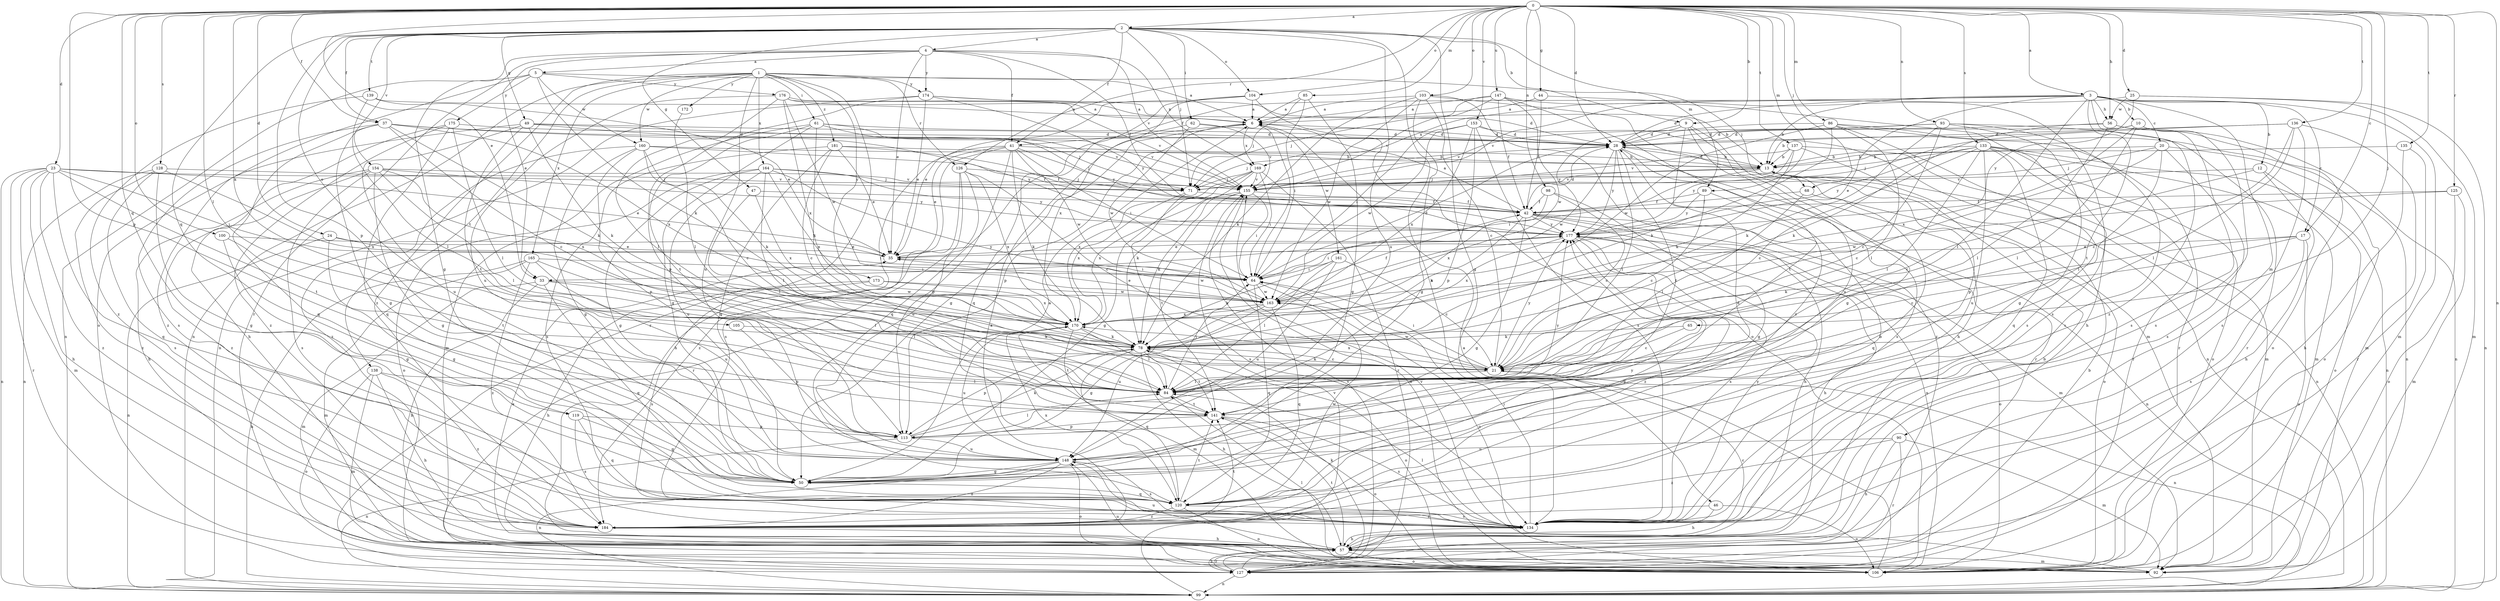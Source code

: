 strict digraph  {
0;
1;
2;
3;
4;
5;
6;
9;
10;
12;
13;
17;
20;
21;
23;
24;
25;
28;
33;
35;
37;
41;
42;
44;
46;
47;
49;
50;
56;
57;
61;
62;
64;
65;
68;
71;
78;
84;
85;
86;
89;
90;
92;
93;
98;
99;
100;
103;
104;
105;
106;
113;
119;
120;
125;
126;
127;
128;
133;
134;
135;
136;
137;
138;
139;
141;
147;
148;
153;
154;
155;
160;
161;
163;
164;
165;
169;
170;
172;
173;
174;
175;
176;
177;
181;
184;
0 -> 2  [label=a];
0 -> 3  [label=a];
0 -> 9  [label=b];
0 -> 17  [label=c];
0 -> 23  [label=d];
0 -> 24  [label=d];
0 -> 25  [label=d];
0 -> 28  [label=d];
0 -> 33  [label=e];
0 -> 37  [label=f];
0 -> 44  [label=g];
0 -> 56  [label=h];
0 -> 65  [label=j];
0 -> 68  [label=j];
0 -> 78  [label=k];
0 -> 84  [label=l];
0 -> 85  [label=m];
0 -> 86  [label=m];
0 -> 89  [label=m];
0 -> 93  [label=n];
0 -> 98  [label=n];
0 -> 99  [label=n];
0 -> 100  [label=o];
0 -> 103  [label=o];
0 -> 104  [label=o];
0 -> 113  [label=p];
0 -> 119  [label=q];
0 -> 125  [label=r];
0 -> 126  [label=r];
0 -> 128  [label=s];
0 -> 133  [label=s];
0 -> 135  [label=t];
0 -> 136  [label=t];
0 -> 137  [label=t];
0 -> 147  [label=u];
0 -> 153  [label=v];
1 -> 61  [label=i];
1 -> 68  [label=j];
1 -> 99  [label=n];
1 -> 126  [label=r];
1 -> 127  [label=r];
1 -> 138  [label=t];
1 -> 148  [label=u];
1 -> 160  [label=w];
1 -> 164  [label=x];
1 -> 165  [label=x];
1 -> 172  [label=y];
1 -> 173  [label=y];
1 -> 174  [label=y];
1 -> 181  [label=z];
1 -> 184  [label=z];
2 -> 4  [label=a];
2 -> 9  [label=b];
2 -> 37  [label=f];
2 -> 41  [label=f];
2 -> 46  [label=g];
2 -> 47  [label=g];
2 -> 49  [label=g];
2 -> 62  [label=i];
2 -> 71  [label=j];
2 -> 89  [label=m];
2 -> 104  [label=o];
2 -> 105  [label=o];
2 -> 113  [label=p];
2 -> 119  [label=q];
2 -> 134  [label=s];
2 -> 139  [label=t];
2 -> 148  [label=u];
2 -> 154  [label=v];
3 -> 10  [label=b];
3 -> 12  [label=b];
3 -> 13  [label=b];
3 -> 17  [label=c];
3 -> 20  [label=c];
3 -> 28  [label=d];
3 -> 33  [label=e];
3 -> 41  [label=f];
3 -> 56  [label=h];
3 -> 84  [label=l];
3 -> 90  [label=m];
3 -> 92  [label=m];
3 -> 141  [label=t];
3 -> 169  [label=x];
3 -> 184  [label=z];
4 -> 5  [label=a];
4 -> 33  [label=e];
4 -> 35  [label=e];
4 -> 41  [label=f];
4 -> 42  [label=f];
4 -> 50  [label=g];
4 -> 127  [label=r];
4 -> 155  [label=v];
4 -> 169  [label=x];
4 -> 174  [label=y];
5 -> 6  [label=a];
5 -> 78  [label=k];
5 -> 99  [label=n];
5 -> 106  [label=o];
5 -> 160  [label=w];
5 -> 175  [label=y];
5 -> 176  [label=y];
6 -> 28  [label=d];
6 -> 50  [label=g];
6 -> 64  [label=i];
6 -> 113  [label=p];
6 -> 161  [label=w];
6 -> 169  [label=x];
9 -> 28  [label=d];
9 -> 50  [label=g];
9 -> 57  [label=h];
9 -> 141  [label=t];
9 -> 148  [label=u];
9 -> 177  [label=y];
10 -> 13  [label=b];
10 -> 28  [label=d];
10 -> 84  [label=l];
10 -> 99  [label=n];
10 -> 134  [label=s];
10 -> 170  [label=x];
12 -> 21  [label=c];
12 -> 57  [label=h];
12 -> 106  [label=o];
12 -> 155  [label=v];
13 -> 28  [label=d];
13 -> 64  [label=i];
13 -> 71  [label=j];
13 -> 99  [label=n];
13 -> 155  [label=v];
17 -> 21  [label=c];
17 -> 35  [label=e];
17 -> 78  [label=k];
17 -> 106  [label=o];
17 -> 134  [label=s];
20 -> 13  [label=b];
20 -> 21  [label=c];
20 -> 71  [label=j];
20 -> 84  [label=l];
20 -> 106  [label=o];
20 -> 134  [label=s];
21 -> 64  [label=i];
21 -> 78  [label=k];
21 -> 84  [label=l];
21 -> 99  [label=n];
21 -> 163  [label=w];
21 -> 170  [label=x];
21 -> 177  [label=y];
23 -> 35  [label=e];
23 -> 57  [label=h];
23 -> 64  [label=i];
23 -> 92  [label=m];
23 -> 99  [label=n];
23 -> 127  [label=r];
23 -> 134  [label=s];
23 -> 141  [label=t];
23 -> 155  [label=v];
23 -> 184  [label=z];
24 -> 35  [label=e];
24 -> 50  [label=g];
24 -> 64  [label=i];
24 -> 99  [label=n];
25 -> 92  [label=m];
25 -> 99  [label=n];
25 -> 155  [label=v];
25 -> 177  [label=y];
25 -> 56  [label=w];
28 -> 13  [label=b];
28 -> 71  [label=j];
28 -> 84  [label=l];
28 -> 127  [label=r];
28 -> 134  [label=s];
28 -> 141  [label=t];
28 -> 163  [label=w];
28 -> 177  [label=y];
33 -> 57  [label=h];
33 -> 84  [label=l];
33 -> 92  [label=m];
33 -> 120  [label=q];
33 -> 163  [label=w];
35 -> 64  [label=i];
35 -> 163  [label=w];
35 -> 177  [label=y];
37 -> 21  [label=c];
37 -> 28  [label=d];
37 -> 50  [label=g];
37 -> 78  [label=k];
37 -> 120  [label=q];
37 -> 134  [label=s];
37 -> 170  [label=x];
37 -> 177  [label=y];
41 -> 13  [label=b];
41 -> 35  [label=e];
41 -> 57  [label=h];
41 -> 64  [label=i];
41 -> 71  [label=j];
41 -> 78  [label=k];
41 -> 113  [label=p];
41 -> 134  [label=s];
41 -> 163  [label=w];
42 -> 6  [label=a];
42 -> 28  [label=d];
42 -> 50  [label=g];
42 -> 57  [label=h];
42 -> 78  [label=k];
42 -> 92  [label=m];
42 -> 99  [label=n];
42 -> 106  [label=o];
42 -> 177  [label=y];
44 -> 6  [label=a];
44 -> 42  [label=f];
44 -> 134  [label=s];
46 -> 57  [label=h];
46 -> 106  [label=o];
46 -> 184  [label=z];
47 -> 42  [label=f];
47 -> 84  [label=l];
47 -> 170  [label=x];
49 -> 28  [label=d];
49 -> 71  [label=j];
49 -> 78  [label=k];
49 -> 141  [label=t];
49 -> 148  [label=u];
49 -> 155  [label=v];
49 -> 184  [label=z];
50 -> 6  [label=a];
50 -> 120  [label=q];
56 -> 28  [label=d];
56 -> 78  [label=k];
56 -> 84  [label=l];
56 -> 106  [label=o];
56 -> 134  [label=s];
57 -> 13  [label=b];
57 -> 21  [label=c];
57 -> 35  [label=e];
57 -> 92  [label=m];
57 -> 106  [label=o];
57 -> 127  [label=r];
57 -> 141  [label=t];
57 -> 148  [label=u];
61 -> 28  [label=d];
61 -> 50  [label=g];
61 -> 78  [label=k];
61 -> 92  [label=m];
61 -> 141  [label=t];
61 -> 155  [label=v];
61 -> 177  [label=y];
62 -> 28  [label=d];
62 -> 120  [label=q];
62 -> 155  [label=v];
62 -> 163  [label=w];
64 -> 28  [label=d];
64 -> 106  [label=o];
64 -> 120  [label=q];
64 -> 163  [label=w];
65 -> 21  [label=c];
65 -> 78  [label=k];
68 -> 42  [label=f];
68 -> 84  [label=l];
68 -> 106  [label=o];
71 -> 42  [label=f];
71 -> 134  [label=s];
71 -> 170  [label=x];
78 -> 21  [label=c];
78 -> 57  [label=h];
78 -> 106  [label=o];
78 -> 113  [label=p];
78 -> 120  [label=q];
78 -> 141  [label=t];
84 -> 64  [label=i];
84 -> 141  [label=t];
85 -> 6  [label=a];
85 -> 50  [label=g];
85 -> 64  [label=i];
85 -> 71  [label=j];
86 -> 28  [label=d];
86 -> 78  [label=k];
86 -> 84  [label=l];
86 -> 99  [label=n];
86 -> 127  [label=r];
86 -> 134  [label=s];
86 -> 163  [label=w];
89 -> 21  [label=c];
89 -> 42  [label=f];
89 -> 120  [label=q];
89 -> 177  [label=y];
90 -> 57  [label=h];
90 -> 92  [label=m];
90 -> 127  [label=r];
90 -> 148  [label=u];
90 -> 184  [label=z];
92 -> 148  [label=u];
92 -> 155  [label=v];
93 -> 21  [label=c];
93 -> 28  [label=d];
93 -> 50  [label=g];
93 -> 78  [label=k];
93 -> 127  [label=r];
93 -> 134  [label=s];
93 -> 155  [label=v];
98 -> 21  [label=c];
98 -> 42  [label=f];
98 -> 50  [label=g];
98 -> 170  [label=x];
99 -> 155  [label=v];
100 -> 35  [label=e];
100 -> 50  [label=g];
100 -> 141  [label=t];
103 -> 6  [label=a];
103 -> 21  [label=c];
103 -> 50  [label=g];
103 -> 78  [label=k];
103 -> 92  [label=m];
103 -> 127  [label=r];
103 -> 163  [label=w];
104 -> 6  [label=a];
104 -> 35  [label=e];
104 -> 106  [label=o];
104 -> 120  [label=q];
104 -> 170  [label=x];
105 -> 78  [label=k];
105 -> 113  [label=p];
106 -> 6  [label=a];
106 -> 84  [label=l];
113 -> 78  [label=k];
113 -> 84  [label=l];
113 -> 99  [label=n];
113 -> 148  [label=u];
119 -> 50  [label=g];
119 -> 113  [label=p];
119 -> 120  [label=q];
119 -> 134  [label=s];
120 -> 13  [label=b];
120 -> 106  [label=o];
120 -> 134  [label=s];
120 -> 141  [label=t];
120 -> 163  [label=w];
120 -> 170  [label=x];
120 -> 177  [label=y];
120 -> 184  [label=z];
125 -> 42  [label=f];
125 -> 92  [label=m];
125 -> 106  [label=o];
125 -> 163  [label=w];
126 -> 21  [label=c];
126 -> 71  [label=j];
126 -> 127  [label=r];
126 -> 148  [label=u];
126 -> 170  [label=x];
126 -> 184  [label=z];
127 -> 13  [label=b];
127 -> 57  [label=h];
127 -> 78  [label=k];
127 -> 99  [label=n];
127 -> 155  [label=v];
128 -> 50  [label=g];
128 -> 71  [label=j];
128 -> 99  [label=n];
128 -> 120  [label=q];
128 -> 170  [label=x];
128 -> 184  [label=z];
133 -> 13  [label=b];
133 -> 21  [label=c];
133 -> 71  [label=j];
133 -> 84  [label=l];
133 -> 92  [label=m];
133 -> 99  [label=n];
133 -> 106  [label=o];
133 -> 120  [label=q];
133 -> 127  [label=r];
133 -> 148  [label=u];
133 -> 177  [label=y];
134 -> 57  [label=h];
134 -> 64  [label=i];
134 -> 84  [label=l];
134 -> 177  [label=y];
135 -> 13  [label=b];
135 -> 57  [label=h];
135 -> 127  [label=r];
136 -> 21  [label=c];
136 -> 28  [label=d];
136 -> 84  [label=l];
136 -> 92  [label=m];
136 -> 134  [label=s];
136 -> 155  [label=v];
137 -> 13  [label=b];
137 -> 78  [label=k];
137 -> 92  [label=m];
137 -> 113  [label=p];
137 -> 155  [label=v];
137 -> 177  [label=y];
138 -> 57  [label=h];
138 -> 84  [label=l];
138 -> 92  [label=m];
138 -> 106  [label=o];
138 -> 184  [label=z];
139 -> 6  [label=a];
139 -> 35  [label=e];
139 -> 84  [label=l];
139 -> 184  [label=z];
141 -> 106  [label=o];
141 -> 113  [label=p];
141 -> 134  [label=s];
141 -> 177  [label=y];
147 -> 6  [label=a];
147 -> 42  [label=f];
147 -> 57  [label=h];
147 -> 71  [label=j];
147 -> 155  [label=v];
147 -> 163  [label=w];
147 -> 184  [label=z];
148 -> 28  [label=d];
148 -> 50  [label=g];
148 -> 99  [label=n];
148 -> 106  [label=o];
148 -> 134  [label=s];
148 -> 184  [label=z];
153 -> 28  [label=d];
153 -> 64  [label=i];
153 -> 99  [label=n];
153 -> 113  [label=p];
153 -> 134  [label=s];
153 -> 163  [label=w];
153 -> 170  [label=x];
154 -> 50  [label=g];
154 -> 57  [label=h];
154 -> 84  [label=l];
154 -> 134  [label=s];
154 -> 155  [label=v];
154 -> 170  [label=x];
154 -> 177  [label=y];
154 -> 184  [label=z];
155 -> 42  [label=f];
155 -> 64  [label=i];
155 -> 78  [label=k];
155 -> 106  [label=o];
155 -> 141  [label=t];
155 -> 170  [label=x];
160 -> 13  [label=b];
160 -> 21  [label=c];
160 -> 42  [label=f];
160 -> 50  [label=g];
160 -> 78  [label=k];
160 -> 113  [label=p];
160 -> 184  [label=z];
161 -> 21  [label=c];
161 -> 64  [label=i];
161 -> 78  [label=k];
161 -> 84  [label=l];
161 -> 148  [label=u];
163 -> 35  [label=e];
163 -> 42  [label=f];
163 -> 50  [label=g];
163 -> 120  [label=q];
163 -> 148  [label=u];
163 -> 170  [label=x];
164 -> 50  [label=g];
164 -> 64  [label=i];
164 -> 71  [label=j];
164 -> 84  [label=l];
164 -> 106  [label=o];
164 -> 148  [label=u];
164 -> 170  [label=x];
164 -> 177  [label=y];
165 -> 64  [label=i];
165 -> 84  [label=l];
165 -> 92  [label=m];
165 -> 99  [label=n];
165 -> 148  [label=u];
165 -> 184  [label=z];
169 -> 50  [label=g];
169 -> 64  [label=i];
169 -> 71  [label=j];
169 -> 78  [label=k];
169 -> 127  [label=r];
169 -> 155  [label=v];
169 -> 170  [label=x];
170 -> 78  [label=k];
170 -> 84  [label=l];
170 -> 92  [label=m];
170 -> 141  [label=t];
170 -> 148  [label=u];
172 -> 84  [label=l];
173 -> 57  [label=h];
173 -> 134  [label=s];
173 -> 163  [label=w];
173 -> 170  [label=x];
174 -> 6  [label=a];
174 -> 28  [label=d];
174 -> 35  [label=e];
174 -> 99  [label=n];
174 -> 113  [label=p];
174 -> 177  [label=y];
175 -> 28  [label=d];
175 -> 57  [label=h];
175 -> 84  [label=l];
175 -> 120  [label=q];
175 -> 184  [label=z];
176 -> 6  [label=a];
176 -> 13  [label=b];
176 -> 84  [label=l];
176 -> 148  [label=u];
176 -> 155  [label=v];
176 -> 163  [label=w];
176 -> 170  [label=x];
177 -> 35  [label=e];
177 -> 57  [label=h];
177 -> 64  [label=i];
177 -> 106  [label=o];
177 -> 134  [label=s];
177 -> 170  [label=x];
177 -> 184  [label=z];
181 -> 13  [label=b];
181 -> 21  [label=c];
181 -> 35  [label=e];
181 -> 42  [label=f];
181 -> 50  [label=g];
181 -> 134  [label=s];
184 -> 6  [label=a];
184 -> 57  [label=h];
184 -> 141  [label=t];
184 -> 177  [label=y];
}
